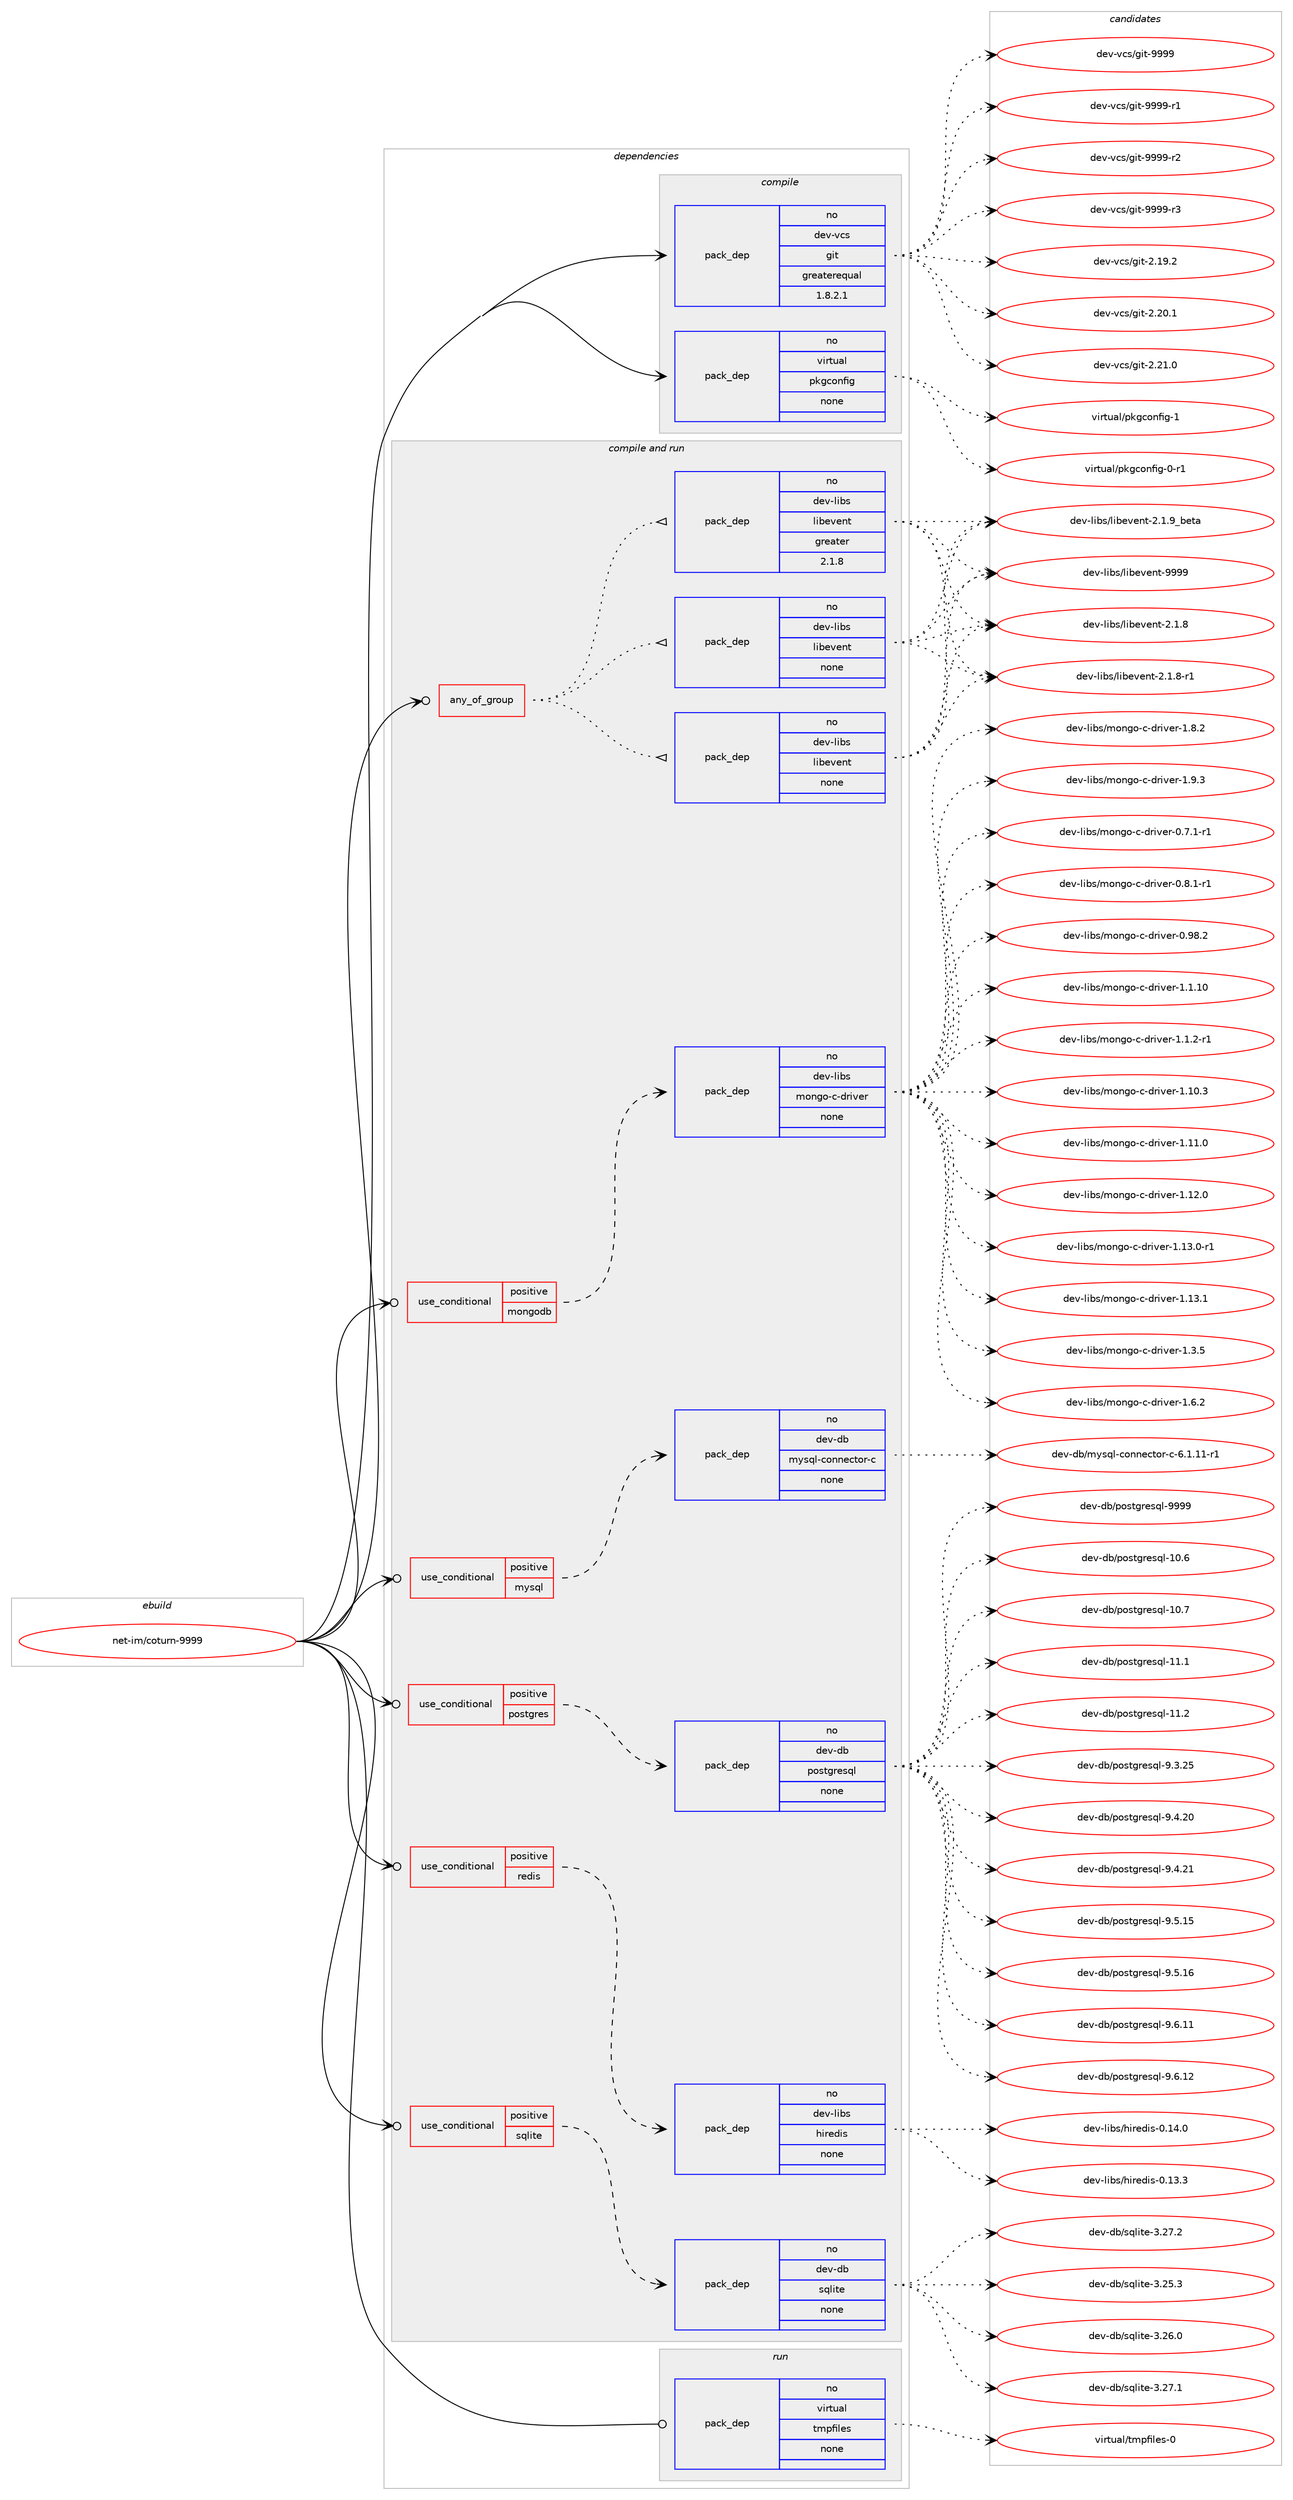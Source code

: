 digraph prolog {

# *************
# Graph options
# *************

newrank=true;
concentrate=true;
compound=true;
graph [rankdir=LR,fontname=Helvetica,fontsize=10,ranksep=1.5];#, ranksep=2.5, nodesep=0.2];
edge  [arrowhead=vee];
node  [fontname=Helvetica,fontsize=10];

# **********
# The ebuild
# **********

subgraph cluster_leftcol {
color=gray;
rank=same;
label=<<i>ebuild</i>>;
id [label="net-im/coturn-9999", color=red, width=4, href="../net-im/coturn-9999.svg"];
}

# ****************
# The dependencies
# ****************

subgraph cluster_midcol {
color=gray;
label=<<i>dependencies</i>>;
subgraph cluster_compile {
fillcolor="#eeeeee";
style=filled;
label=<<i>compile</i>>;
subgraph pack1182857 {
dependency1654629 [label=<<TABLE BORDER="0" CELLBORDER="1" CELLSPACING="0" CELLPADDING="4" WIDTH="220"><TR><TD ROWSPAN="6" CELLPADDING="30">pack_dep</TD></TR><TR><TD WIDTH="110">no</TD></TR><TR><TD>dev-vcs</TD></TR><TR><TD>git</TD></TR><TR><TD>greaterequal</TD></TR><TR><TD>1.8.2.1</TD></TR></TABLE>>, shape=none, color=blue];
}
id:e -> dependency1654629:w [weight=20,style="solid",arrowhead="vee"];
subgraph pack1182858 {
dependency1654630 [label=<<TABLE BORDER="0" CELLBORDER="1" CELLSPACING="0" CELLPADDING="4" WIDTH="220"><TR><TD ROWSPAN="6" CELLPADDING="30">pack_dep</TD></TR><TR><TD WIDTH="110">no</TD></TR><TR><TD>virtual</TD></TR><TR><TD>pkgconfig</TD></TR><TR><TD>none</TD></TR><TR><TD></TD></TR></TABLE>>, shape=none, color=blue];
}
id:e -> dependency1654630:w [weight=20,style="solid",arrowhead="vee"];
}
subgraph cluster_compileandrun {
fillcolor="#eeeeee";
style=filled;
label=<<i>compile and run</i>>;
subgraph any26037 {
dependency1654631 [label=<<TABLE BORDER="0" CELLBORDER="1" CELLSPACING="0" CELLPADDING="4"><TR><TD CELLPADDING="10">any_of_group</TD></TR></TABLE>>, shape=none, color=red];subgraph pack1182859 {
dependency1654632 [label=<<TABLE BORDER="0" CELLBORDER="1" CELLSPACING="0" CELLPADDING="4" WIDTH="220"><TR><TD ROWSPAN="6" CELLPADDING="30">pack_dep</TD></TR><TR><TD WIDTH="110">no</TD></TR><TR><TD>dev-libs</TD></TR><TR><TD>libevent</TD></TR><TR><TD>none</TD></TR><TR><TD></TD></TR></TABLE>>, shape=none, color=blue];
}
dependency1654631:e -> dependency1654632:w [weight=20,style="dotted",arrowhead="oinv"];
subgraph pack1182860 {
dependency1654633 [label=<<TABLE BORDER="0" CELLBORDER="1" CELLSPACING="0" CELLPADDING="4" WIDTH="220"><TR><TD ROWSPAN="6" CELLPADDING="30">pack_dep</TD></TR><TR><TD WIDTH="110">no</TD></TR><TR><TD>dev-libs</TD></TR><TR><TD>libevent</TD></TR><TR><TD>none</TD></TR><TR><TD></TD></TR></TABLE>>, shape=none, color=blue];
}
dependency1654631:e -> dependency1654633:w [weight=20,style="dotted",arrowhead="oinv"];
subgraph pack1182861 {
dependency1654634 [label=<<TABLE BORDER="0" CELLBORDER="1" CELLSPACING="0" CELLPADDING="4" WIDTH="220"><TR><TD ROWSPAN="6" CELLPADDING="30">pack_dep</TD></TR><TR><TD WIDTH="110">no</TD></TR><TR><TD>dev-libs</TD></TR><TR><TD>libevent</TD></TR><TR><TD>greater</TD></TR><TR><TD>2.1.8</TD></TR></TABLE>>, shape=none, color=blue];
}
dependency1654631:e -> dependency1654634:w [weight=20,style="dotted",arrowhead="oinv"];
}
id:e -> dependency1654631:w [weight=20,style="solid",arrowhead="odotvee"];
subgraph cond444952 {
dependency1654635 [label=<<TABLE BORDER="0" CELLBORDER="1" CELLSPACING="0" CELLPADDING="4"><TR><TD ROWSPAN="3" CELLPADDING="10">use_conditional</TD></TR><TR><TD>positive</TD></TR><TR><TD>mongodb</TD></TR></TABLE>>, shape=none, color=red];
subgraph pack1182862 {
dependency1654636 [label=<<TABLE BORDER="0" CELLBORDER="1" CELLSPACING="0" CELLPADDING="4" WIDTH="220"><TR><TD ROWSPAN="6" CELLPADDING="30">pack_dep</TD></TR><TR><TD WIDTH="110">no</TD></TR><TR><TD>dev-libs</TD></TR><TR><TD>mongo-c-driver</TD></TR><TR><TD>none</TD></TR><TR><TD></TD></TR></TABLE>>, shape=none, color=blue];
}
dependency1654635:e -> dependency1654636:w [weight=20,style="dashed",arrowhead="vee"];
}
id:e -> dependency1654635:w [weight=20,style="solid",arrowhead="odotvee"];
subgraph cond444953 {
dependency1654637 [label=<<TABLE BORDER="0" CELLBORDER="1" CELLSPACING="0" CELLPADDING="4"><TR><TD ROWSPAN="3" CELLPADDING="10">use_conditional</TD></TR><TR><TD>positive</TD></TR><TR><TD>mysql</TD></TR></TABLE>>, shape=none, color=red];
subgraph pack1182863 {
dependency1654638 [label=<<TABLE BORDER="0" CELLBORDER="1" CELLSPACING="0" CELLPADDING="4" WIDTH="220"><TR><TD ROWSPAN="6" CELLPADDING="30">pack_dep</TD></TR><TR><TD WIDTH="110">no</TD></TR><TR><TD>dev-db</TD></TR><TR><TD>mysql-connector-c</TD></TR><TR><TD>none</TD></TR><TR><TD></TD></TR></TABLE>>, shape=none, color=blue];
}
dependency1654637:e -> dependency1654638:w [weight=20,style="dashed",arrowhead="vee"];
}
id:e -> dependency1654637:w [weight=20,style="solid",arrowhead="odotvee"];
subgraph cond444954 {
dependency1654639 [label=<<TABLE BORDER="0" CELLBORDER="1" CELLSPACING="0" CELLPADDING="4"><TR><TD ROWSPAN="3" CELLPADDING="10">use_conditional</TD></TR><TR><TD>positive</TD></TR><TR><TD>postgres</TD></TR></TABLE>>, shape=none, color=red];
subgraph pack1182864 {
dependency1654640 [label=<<TABLE BORDER="0" CELLBORDER="1" CELLSPACING="0" CELLPADDING="4" WIDTH="220"><TR><TD ROWSPAN="6" CELLPADDING="30">pack_dep</TD></TR><TR><TD WIDTH="110">no</TD></TR><TR><TD>dev-db</TD></TR><TR><TD>postgresql</TD></TR><TR><TD>none</TD></TR><TR><TD></TD></TR></TABLE>>, shape=none, color=blue];
}
dependency1654639:e -> dependency1654640:w [weight=20,style="dashed",arrowhead="vee"];
}
id:e -> dependency1654639:w [weight=20,style="solid",arrowhead="odotvee"];
subgraph cond444955 {
dependency1654641 [label=<<TABLE BORDER="0" CELLBORDER="1" CELLSPACING="0" CELLPADDING="4"><TR><TD ROWSPAN="3" CELLPADDING="10">use_conditional</TD></TR><TR><TD>positive</TD></TR><TR><TD>redis</TD></TR></TABLE>>, shape=none, color=red];
subgraph pack1182865 {
dependency1654642 [label=<<TABLE BORDER="0" CELLBORDER="1" CELLSPACING="0" CELLPADDING="4" WIDTH="220"><TR><TD ROWSPAN="6" CELLPADDING="30">pack_dep</TD></TR><TR><TD WIDTH="110">no</TD></TR><TR><TD>dev-libs</TD></TR><TR><TD>hiredis</TD></TR><TR><TD>none</TD></TR><TR><TD></TD></TR></TABLE>>, shape=none, color=blue];
}
dependency1654641:e -> dependency1654642:w [weight=20,style="dashed",arrowhead="vee"];
}
id:e -> dependency1654641:w [weight=20,style="solid",arrowhead="odotvee"];
subgraph cond444956 {
dependency1654643 [label=<<TABLE BORDER="0" CELLBORDER="1" CELLSPACING="0" CELLPADDING="4"><TR><TD ROWSPAN="3" CELLPADDING="10">use_conditional</TD></TR><TR><TD>positive</TD></TR><TR><TD>sqlite</TD></TR></TABLE>>, shape=none, color=red];
subgraph pack1182866 {
dependency1654644 [label=<<TABLE BORDER="0" CELLBORDER="1" CELLSPACING="0" CELLPADDING="4" WIDTH="220"><TR><TD ROWSPAN="6" CELLPADDING="30">pack_dep</TD></TR><TR><TD WIDTH="110">no</TD></TR><TR><TD>dev-db</TD></TR><TR><TD>sqlite</TD></TR><TR><TD>none</TD></TR><TR><TD></TD></TR></TABLE>>, shape=none, color=blue];
}
dependency1654643:e -> dependency1654644:w [weight=20,style="dashed",arrowhead="vee"];
}
id:e -> dependency1654643:w [weight=20,style="solid",arrowhead="odotvee"];
}
subgraph cluster_run {
fillcolor="#eeeeee";
style=filled;
label=<<i>run</i>>;
subgraph pack1182867 {
dependency1654645 [label=<<TABLE BORDER="0" CELLBORDER="1" CELLSPACING="0" CELLPADDING="4" WIDTH="220"><TR><TD ROWSPAN="6" CELLPADDING="30">pack_dep</TD></TR><TR><TD WIDTH="110">no</TD></TR><TR><TD>virtual</TD></TR><TR><TD>tmpfiles</TD></TR><TR><TD>none</TD></TR><TR><TD></TD></TR></TABLE>>, shape=none, color=blue];
}
id:e -> dependency1654645:w [weight=20,style="solid",arrowhead="odot"];
}
}

# **************
# The candidates
# **************

subgraph cluster_choices {
rank=same;
color=gray;
label=<<i>candidates</i>>;

subgraph choice1182857 {
color=black;
nodesep=1;
choice10010111845118991154710310511645504649574650 [label="dev-vcs/git-2.19.2", color=red, width=4,href="../dev-vcs/git-2.19.2.svg"];
choice10010111845118991154710310511645504650484649 [label="dev-vcs/git-2.20.1", color=red, width=4,href="../dev-vcs/git-2.20.1.svg"];
choice10010111845118991154710310511645504650494648 [label="dev-vcs/git-2.21.0", color=red, width=4,href="../dev-vcs/git-2.21.0.svg"];
choice1001011184511899115471031051164557575757 [label="dev-vcs/git-9999", color=red, width=4,href="../dev-vcs/git-9999.svg"];
choice10010111845118991154710310511645575757574511449 [label="dev-vcs/git-9999-r1", color=red, width=4,href="../dev-vcs/git-9999-r1.svg"];
choice10010111845118991154710310511645575757574511450 [label="dev-vcs/git-9999-r2", color=red, width=4,href="../dev-vcs/git-9999-r2.svg"];
choice10010111845118991154710310511645575757574511451 [label="dev-vcs/git-9999-r3", color=red, width=4,href="../dev-vcs/git-9999-r3.svg"];
dependency1654629:e -> choice10010111845118991154710310511645504649574650:w [style=dotted,weight="100"];
dependency1654629:e -> choice10010111845118991154710310511645504650484649:w [style=dotted,weight="100"];
dependency1654629:e -> choice10010111845118991154710310511645504650494648:w [style=dotted,weight="100"];
dependency1654629:e -> choice1001011184511899115471031051164557575757:w [style=dotted,weight="100"];
dependency1654629:e -> choice10010111845118991154710310511645575757574511449:w [style=dotted,weight="100"];
dependency1654629:e -> choice10010111845118991154710310511645575757574511450:w [style=dotted,weight="100"];
dependency1654629:e -> choice10010111845118991154710310511645575757574511451:w [style=dotted,weight="100"];
}
subgraph choice1182858 {
color=black;
nodesep=1;
choice11810511411611797108471121071039911111010210510345484511449 [label="virtual/pkgconfig-0-r1", color=red, width=4,href="../virtual/pkgconfig-0-r1.svg"];
choice1181051141161179710847112107103991111101021051034549 [label="virtual/pkgconfig-1", color=red, width=4,href="../virtual/pkgconfig-1.svg"];
dependency1654630:e -> choice11810511411611797108471121071039911111010210510345484511449:w [style=dotted,weight="100"];
dependency1654630:e -> choice1181051141161179710847112107103991111101021051034549:w [style=dotted,weight="100"];
}
subgraph choice1182859 {
color=black;
nodesep=1;
choice10010111845108105981154710810598101118101110116455046494656 [label="dev-libs/libevent-2.1.8", color=red, width=4,href="../dev-libs/libevent-2.1.8.svg"];
choice100101118451081059811547108105981011181011101164550464946564511449 [label="dev-libs/libevent-2.1.8-r1", color=red, width=4,href="../dev-libs/libevent-2.1.8-r1.svg"];
choice10010111845108105981154710810598101118101110116455046494657959810111697 [label="dev-libs/libevent-2.1.9_beta", color=red, width=4,href="../dev-libs/libevent-2.1.9_beta.svg"];
choice100101118451081059811547108105981011181011101164557575757 [label="dev-libs/libevent-9999", color=red, width=4,href="../dev-libs/libevent-9999.svg"];
dependency1654632:e -> choice10010111845108105981154710810598101118101110116455046494656:w [style=dotted,weight="100"];
dependency1654632:e -> choice100101118451081059811547108105981011181011101164550464946564511449:w [style=dotted,weight="100"];
dependency1654632:e -> choice10010111845108105981154710810598101118101110116455046494657959810111697:w [style=dotted,weight="100"];
dependency1654632:e -> choice100101118451081059811547108105981011181011101164557575757:w [style=dotted,weight="100"];
}
subgraph choice1182860 {
color=black;
nodesep=1;
choice10010111845108105981154710810598101118101110116455046494656 [label="dev-libs/libevent-2.1.8", color=red, width=4,href="../dev-libs/libevent-2.1.8.svg"];
choice100101118451081059811547108105981011181011101164550464946564511449 [label="dev-libs/libevent-2.1.8-r1", color=red, width=4,href="../dev-libs/libevent-2.1.8-r1.svg"];
choice10010111845108105981154710810598101118101110116455046494657959810111697 [label="dev-libs/libevent-2.1.9_beta", color=red, width=4,href="../dev-libs/libevent-2.1.9_beta.svg"];
choice100101118451081059811547108105981011181011101164557575757 [label="dev-libs/libevent-9999", color=red, width=4,href="../dev-libs/libevent-9999.svg"];
dependency1654633:e -> choice10010111845108105981154710810598101118101110116455046494656:w [style=dotted,weight="100"];
dependency1654633:e -> choice100101118451081059811547108105981011181011101164550464946564511449:w [style=dotted,weight="100"];
dependency1654633:e -> choice10010111845108105981154710810598101118101110116455046494657959810111697:w [style=dotted,weight="100"];
dependency1654633:e -> choice100101118451081059811547108105981011181011101164557575757:w [style=dotted,weight="100"];
}
subgraph choice1182861 {
color=black;
nodesep=1;
choice10010111845108105981154710810598101118101110116455046494656 [label="dev-libs/libevent-2.1.8", color=red, width=4,href="../dev-libs/libevent-2.1.8.svg"];
choice100101118451081059811547108105981011181011101164550464946564511449 [label="dev-libs/libevent-2.1.8-r1", color=red, width=4,href="../dev-libs/libevent-2.1.8-r1.svg"];
choice10010111845108105981154710810598101118101110116455046494657959810111697 [label="dev-libs/libevent-2.1.9_beta", color=red, width=4,href="../dev-libs/libevent-2.1.9_beta.svg"];
choice100101118451081059811547108105981011181011101164557575757 [label="dev-libs/libevent-9999", color=red, width=4,href="../dev-libs/libevent-9999.svg"];
dependency1654634:e -> choice10010111845108105981154710810598101118101110116455046494656:w [style=dotted,weight="100"];
dependency1654634:e -> choice100101118451081059811547108105981011181011101164550464946564511449:w [style=dotted,weight="100"];
dependency1654634:e -> choice10010111845108105981154710810598101118101110116455046494657959810111697:w [style=dotted,weight="100"];
dependency1654634:e -> choice100101118451081059811547108105981011181011101164557575757:w [style=dotted,weight="100"];
}
subgraph choice1182862 {
color=black;
nodesep=1;
choice1001011184510810598115471091111101031114599451001141051181011144548465546494511449 [label="dev-libs/mongo-c-driver-0.7.1-r1", color=red, width=4,href="../dev-libs/mongo-c-driver-0.7.1-r1.svg"];
choice1001011184510810598115471091111101031114599451001141051181011144548465646494511449 [label="dev-libs/mongo-c-driver-0.8.1-r1", color=red, width=4,href="../dev-libs/mongo-c-driver-0.8.1-r1.svg"];
choice10010111845108105981154710911111010311145994510011410511810111445484657564650 [label="dev-libs/mongo-c-driver-0.98.2", color=red, width=4,href="../dev-libs/mongo-c-driver-0.98.2.svg"];
choice10010111845108105981154710911111010311145994510011410511810111445494649464948 [label="dev-libs/mongo-c-driver-1.1.10", color=red, width=4,href="../dev-libs/mongo-c-driver-1.1.10.svg"];
choice1001011184510810598115471091111101031114599451001141051181011144549464946504511449 [label="dev-libs/mongo-c-driver-1.1.2-r1", color=red, width=4,href="../dev-libs/mongo-c-driver-1.1.2-r1.svg"];
choice10010111845108105981154710911111010311145994510011410511810111445494649484651 [label="dev-libs/mongo-c-driver-1.10.3", color=red, width=4,href="../dev-libs/mongo-c-driver-1.10.3.svg"];
choice10010111845108105981154710911111010311145994510011410511810111445494649494648 [label="dev-libs/mongo-c-driver-1.11.0", color=red, width=4,href="../dev-libs/mongo-c-driver-1.11.0.svg"];
choice10010111845108105981154710911111010311145994510011410511810111445494649504648 [label="dev-libs/mongo-c-driver-1.12.0", color=red, width=4,href="../dev-libs/mongo-c-driver-1.12.0.svg"];
choice100101118451081059811547109111110103111459945100114105118101114454946495146484511449 [label="dev-libs/mongo-c-driver-1.13.0-r1", color=red, width=4,href="../dev-libs/mongo-c-driver-1.13.0-r1.svg"];
choice10010111845108105981154710911111010311145994510011410511810111445494649514649 [label="dev-libs/mongo-c-driver-1.13.1", color=red, width=4,href="../dev-libs/mongo-c-driver-1.13.1.svg"];
choice100101118451081059811547109111110103111459945100114105118101114454946514653 [label="dev-libs/mongo-c-driver-1.3.5", color=red, width=4,href="../dev-libs/mongo-c-driver-1.3.5.svg"];
choice100101118451081059811547109111110103111459945100114105118101114454946544650 [label="dev-libs/mongo-c-driver-1.6.2", color=red, width=4,href="../dev-libs/mongo-c-driver-1.6.2.svg"];
choice100101118451081059811547109111110103111459945100114105118101114454946564650 [label="dev-libs/mongo-c-driver-1.8.2", color=red, width=4,href="../dev-libs/mongo-c-driver-1.8.2.svg"];
choice100101118451081059811547109111110103111459945100114105118101114454946574651 [label="dev-libs/mongo-c-driver-1.9.3", color=red, width=4,href="../dev-libs/mongo-c-driver-1.9.3.svg"];
dependency1654636:e -> choice1001011184510810598115471091111101031114599451001141051181011144548465546494511449:w [style=dotted,weight="100"];
dependency1654636:e -> choice1001011184510810598115471091111101031114599451001141051181011144548465646494511449:w [style=dotted,weight="100"];
dependency1654636:e -> choice10010111845108105981154710911111010311145994510011410511810111445484657564650:w [style=dotted,weight="100"];
dependency1654636:e -> choice10010111845108105981154710911111010311145994510011410511810111445494649464948:w [style=dotted,weight="100"];
dependency1654636:e -> choice1001011184510810598115471091111101031114599451001141051181011144549464946504511449:w [style=dotted,weight="100"];
dependency1654636:e -> choice10010111845108105981154710911111010311145994510011410511810111445494649484651:w [style=dotted,weight="100"];
dependency1654636:e -> choice10010111845108105981154710911111010311145994510011410511810111445494649494648:w [style=dotted,weight="100"];
dependency1654636:e -> choice10010111845108105981154710911111010311145994510011410511810111445494649504648:w [style=dotted,weight="100"];
dependency1654636:e -> choice100101118451081059811547109111110103111459945100114105118101114454946495146484511449:w [style=dotted,weight="100"];
dependency1654636:e -> choice10010111845108105981154710911111010311145994510011410511810111445494649514649:w [style=dotted,weight="100"];
dependency1654636:e -> choice100101118451081059811547109111110103111459945100114105118101114454946514653:w [style=dotted,weight="100"];
dependency1654636:e -> choice100101118451081059811547109111110103111459945100114105118101114454946544650:w [style=dotted,weight="100"];
dependency1654636:e -> choice100101118451081059811547109111110103111459945100114105118101114454946564650:w [style=dotted,weight="100"];
dependency1654636:e -> choice100101118451081059811547109111110103111459945100114105118101114454946574651:w [style=dotted,weight="100"];
}
subgraph choice1182863 {
color=black;
nodesep=1;
choice1001011184510098471091211151131084599111110110101991161111144599455446494649494511449 [label="dev-db/mysql-connector-c-6.1.11-r1", color=red, width=4,href="../dev-db/mysql-connector-c-6.1.11-r1.svg"];
dependency1654638:e -> choice1001011184510098471091211151131084599111110110101991161111144599455446494649494511449:w [style=dotted,weight="100"];
}
subgraph choice1182864 {
color=black;
nodesep=1;
choice1001011184510098471121111151161031141011151131084549484654 [label="dev-db/postgresql-10.6", color=red, width=4,href="../dev-db/postgresql-10.6.svg"];
choice1001011184510098471121111151161031141011151131084549484655 [label="dev-db/postgresql-10.7", color=red, width=4,href="../dev-db/postgresql-10.7.svg"];
choice1001011184510098471121111151161031141011151131084549494649 [label="dev-db/postgresql-11.1", color=red, width=4,href="../dev-db/postgresql-11.1.svg"];
choice1001011184510098471121111151161031141011151131084549494650 [label="dev-db/postgresql-11.2", color=red, width=4,href="../dev-db/postgresql-11.2.svg"];
choice10010111845100984711211111511610311410111511310845574651465053 [label="dev-db/postgresql-9.3.25", color=red, width=4,href="../dev-db/postgresql-9.3.25.svg"];
choice10010111845100984711211111511610311410111511310845574652465048 [label="dev-db/postgresql-9.4.20", color=red, width=4,href="../dev-db/postgresql-9.4.20.svg"];
choice10010111845100984711211111511610311410111511310845574652465049 [label="dev-db/postgresql-9.4.21", color=red, width=4,href="../dev-db/postgresql-9.4.21.svg"];
choice10010111845100984711211111511610311410111511310845574653464953 [label="dev-db/postgresql-9.5.15", color=red, width=4,href="../dev-db/postgresql-9.5.15.svg"];
choice10010111845100984711211111511610311410111511310845574653464954 [label="dev-db/postgresql-9.5.16", color=red, width=4,href="../dev-db/postgresql-9.5.16.svg"];
choice10010111845100984711211111511610311410111511310845574654464949 [label="dev-db/postgresql-9.6.11", color=red, width=4,href="../dev-db/postgresql-9.6.11.svg"];
choice10010111845100984711211111511610311410111511310845574654464950 [label="dev-db/postgresql-9.6.12", color=red, width=4,href="../dev-db/postgresql-9.6.12.svg"];
choice1001011184510098471121111151161031141011151131084557575757 [label="dev-db/postgresql-9999", color=red, width=4,href="../dev-db/postgresql-9999.svg"];
dependency1654640:e -> choice1001011184510098471121111151161031141011151131084549484654:w [style=dotted,weight="100"];
dependency1654640:e -> choice1001011184510098471121111151161031141011151131084549484655:w [style=dotted,weight="100"];
dependency1654640:e -> choice1001011184510098471121111151161031141011151131084549494649:w [style=dotted,weight="100"];
dependency1654640:e -> choice1001011184510098471121111151161031141011151131084549494650:w [style=dotted,weight="100"];
dependency1654640:e -> choice10010111845100984711211111511610311410111511310845574651465053:w [style=dotted,weight="100"];
dependency1654640:e -> choice10010111845100984711211111511610311410111511310845574652465048:w [style=dotted,weight="100"];
dependency1654640:e -> choice10010111845100984711211111511610311410111511310845574652465049:w [style=dotted,weight="100"];
dependency1654640:e -> choice10010111845100984711211111511610311410111511310845574653464953:w [style=dotted,weight="100"];
dependency1654640:e -> choice10010111845100984711211111511610311410111511310845574653464954:w [style=dotted,weight="100"];
dependency1654640:e -> choice10010111845100984711211111511610311410111511310845574654464949:w [style=dotted,weight="100"];
dependency1654640:e -> choice10010111845100984711211111511610311410111511310845574654464950:w [style=dotted,weight="100"];
dependency1654640:e -> choice1001011184510098471121111151161031141011151131084557575757:w [style=dotted,weight="100"];
}
subgraph choice1182865 {
color=black;
nodesep=1;
choice10010111845108105981154710410511410110010511545484649514651 [label="dev-libs/hiredis-0.13.3", color=red, width=4,href="../dev-libs/hiredis-0.13.3.svg"];
choice10010111845108105981154710410511410110010511545484649524648 [label="dev-libs/hiredis-0.14.0", color=red, width=4,href="../dev-libs/hiredis-0.14.0.svg"];
dependency1654642:e -> choice10010111845108105981154710410511410110010511545484649514651:w [style=dotted,weight="100"];
dependency1654642:e -> choice10010111845108105981154710410511410110010511545484649524648:w [style=dotted,weight="100"];
}
subgraph choice1182866 {
color=black;
nodesep=1;
choice10010111845100984711511310810511610145514650534651 [label="dev-db/sqlite-3.25.3", color=red, width=4,href="../dev-db/sqlite-3.25.3.svg"];
choice10010111845100984711511310810511610145514650544648 [label="dev-db/sqlite-3.26.0", color=red, width=4,href="../dev-db/sqlite-3.26.0.svg"];
choice10010111845100984711511310810511610145514650554649 [label="dev-db/sqlite-3.27.1", color=red, width=4,href="../dev-db/sqlite-3.27.1.svg"];
choice10010111845100984711511310810511610145514650554650 [label="dev-db/sqlite-3.27.2", color=red, width=4,href="../dev-db/sqlite-3.27.2.svg"];
dependency1654644:e -> choice10010111845100984711511310810511610145514650534651:w [style=dotted,weight="100"];
dependency1654644:e -> choice10010111845100984711511310810511610145514650544648:w [style=dotted,weight="100"];
dependency1654644:e -> choice10010111845100984711511310810511610145514650554649:w [style=dotted,weight="100"];
dependency1654644:e -> choice10010111845100984711511310810511610145514650554650:w [style=dotted,weight="100"];
}
subgraph choice1182867 {
color=black;
nodesep=1;
choice11810511411611797108471161091121021051081011154548 [label="virtual/tmpfiles-0", color=red, width=4,href="../virtual/tmpfiles-0.svg"];
dependency1654645:e -> choice11810511411611797108471161091121021051081011154548:w [style=dotted,weight="100"];
}
}

}
